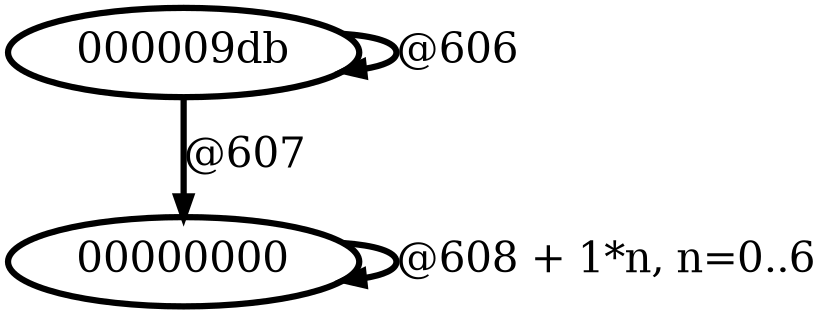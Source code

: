 digraph G {
        node [style=rounded, penwidth=3, fontsize=20, shape=oval];
        "000009db" -> "000009db" [label="@606", color=black,arrowsize=1,style=bold,penwidth=3,fontsize=20];
"000009db" -> "00000000" [label="@607", color=black,arrowsize=1,style=bold,penwidth=3,fontsize=20];
"00000000" -> "00000000" [label="@608 + 1*n, n=0..6", color=black,arrowsize=1,style=bold,penwidth=3,fontsize=20];
}
